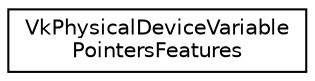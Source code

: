 digraph "Graphical Class Hierarchy"
{
 // LATEX_PDF_SIZE
  edge [fontname="Helvetica",fontsize="10",labelfontname="Helvetica",labelfontsize="10"];
  node [fontname="Helvetica",fontsize="10",shape=record];
  rankdir="LR";
  Node0 [label="VkPhysicalDeviceVariable\lPointersFeatures",height=0.2,width=0.4,color="black", fillcolor="white", style="filled",URL="$structVkPhysicalDeviceVariablePointersFeatures.html",tooltip=" "];
}
